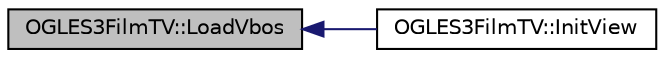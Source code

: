 digraph "OGLES3FilmTV::LoadVbos"
{
  edge [fontname="Helvetica",fontsize="10",labelfontname="Helvetica",labelfontsize="10"];
  node [fontname="Helvetica",fontsize="10",shape=record];
  rankdir="LR";
  Node1 [label="OGLES3FilmTV::LoadVbos",height=0.2,width=0.4,color="black", fillcolor="grey75", style="filled", fontcolor="black"];
  Node1 -> Node2 [dir="back",color="midnightblue",fontsize="10",style="solid"];
  Node2 [label="OGLES3FilmTV::InitView",height=0.2,width=0.4,color="black", fillcolor="white", style="filled",URL="$class_o_g_l_e_s3_film_t_v.html#aa18bf366e621fd15d5e970f833baabae"];
}
